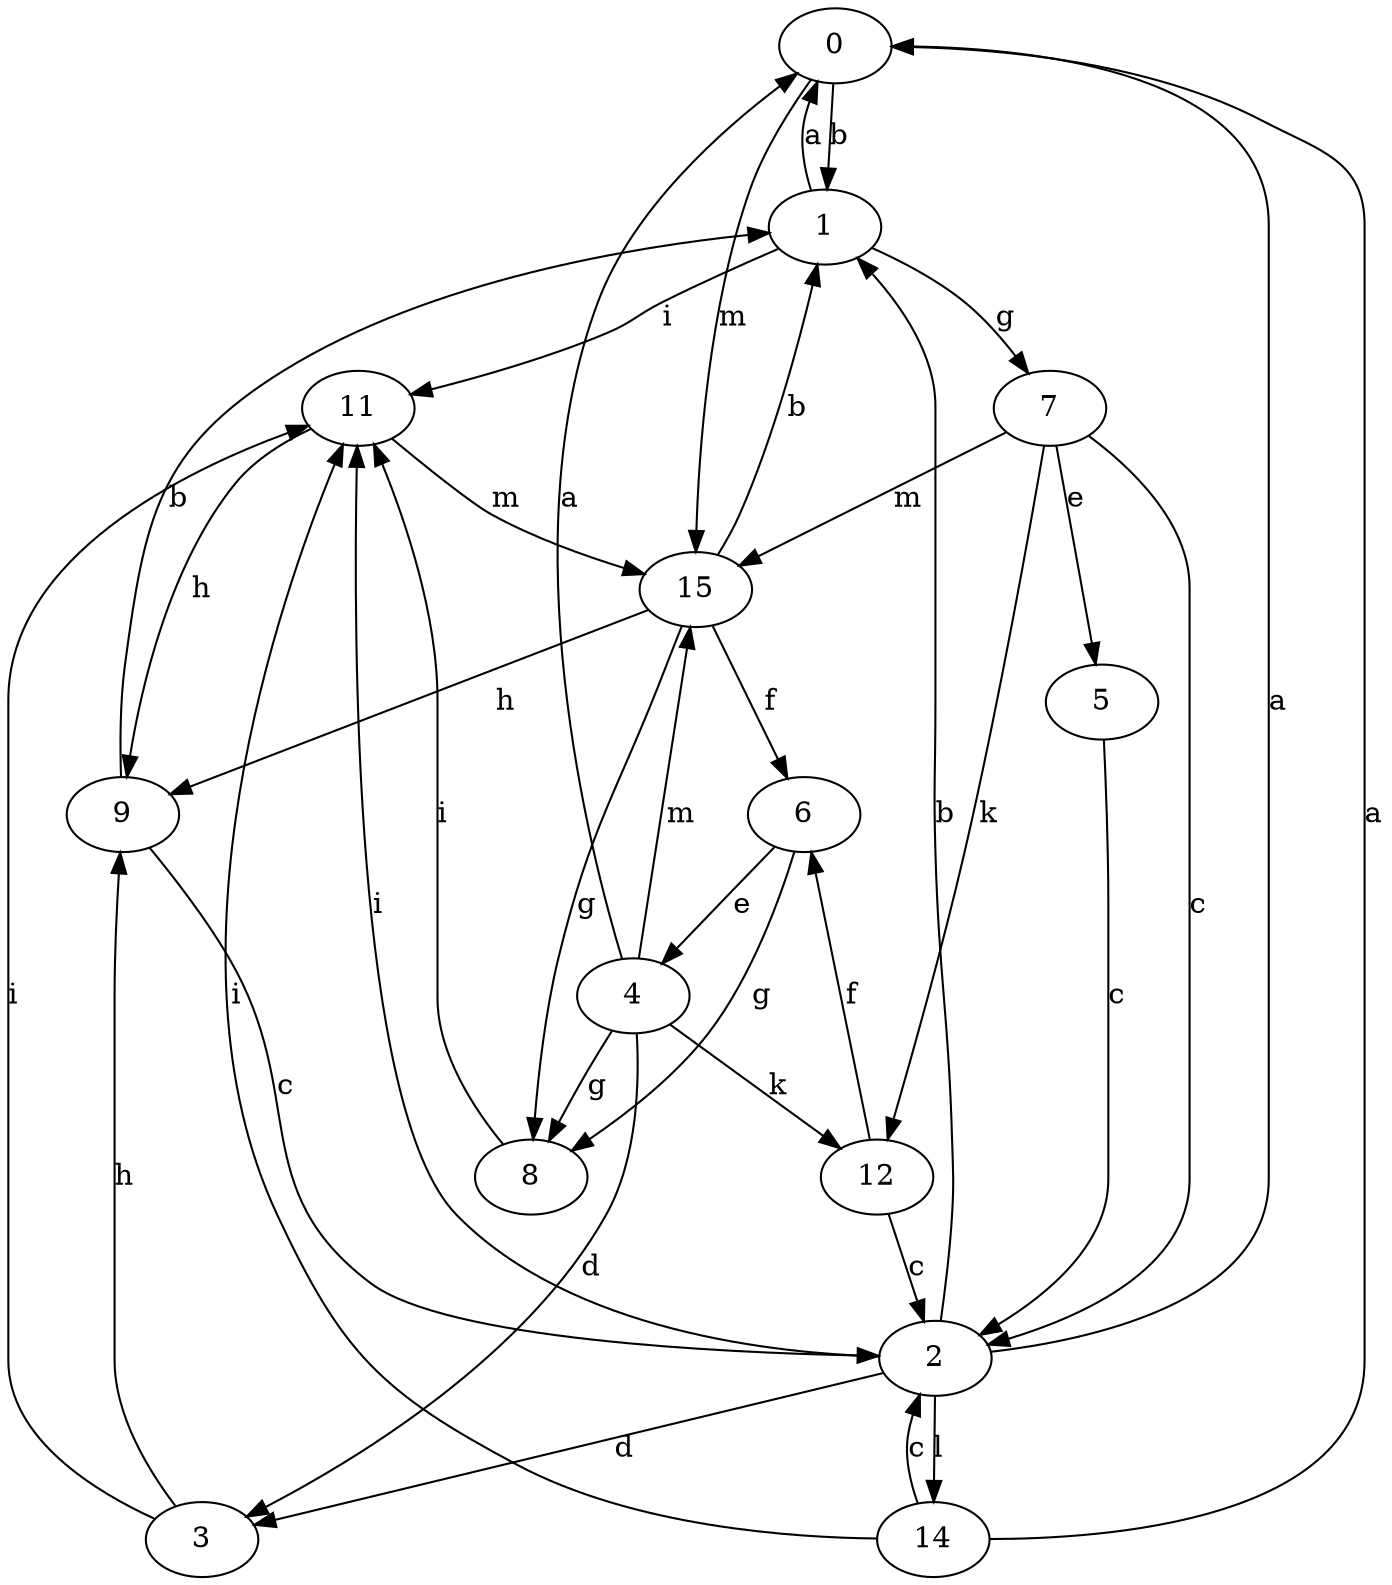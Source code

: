 strict digraph  {
0;
1;
2;
3;
4;
5;
6;
7;
8;
9;
11;
12;
14;
15;
0 -> 1  [label=b];
0 -> 15  [label=m];
1 -> 0  [label=a];
1 -> 7  [label=g];
1 -> 11  [label=i];
2 -> 0  [label=a];
2 -> 1  [label=b];
2 -> 3  [label=d];
2 -> 11  [label=i];
2 -> 14  [label=l];
3 -> 9  [label=h];
3 -> 11  [label=i];
4 -> 0  [label=a];
4 -> 3  [label=d];
4 -> 8  [label=g];
4 -> 12  [label=k];
4 -> 15  [label=m];
5 -> 2  [label=c];
6 -> 4  [label=e];
6 -> 8  [label=g];
7 -> 2  [label=c];
7 -> 5  [label=e];
7 -> 12  [label=k];
7 -> 15  [label=m];
8 -> 11  [label=i];
9 -> 1  [label=b];
9 -> 2  [label=c];
11 -> 9  [label=h];
11 -> 15  [label=m];
12 -> 2  [label=c];
12 -> 6  [label=f];
14 -> 0  [label=a];
14 -> 2  [label=c];
14 -> 11  [label=i];
15 -> 1  [label=b];
15 -> 6  [label=f];
15 -> 8  [label=g];
15 -> 9  [label=h];
}
